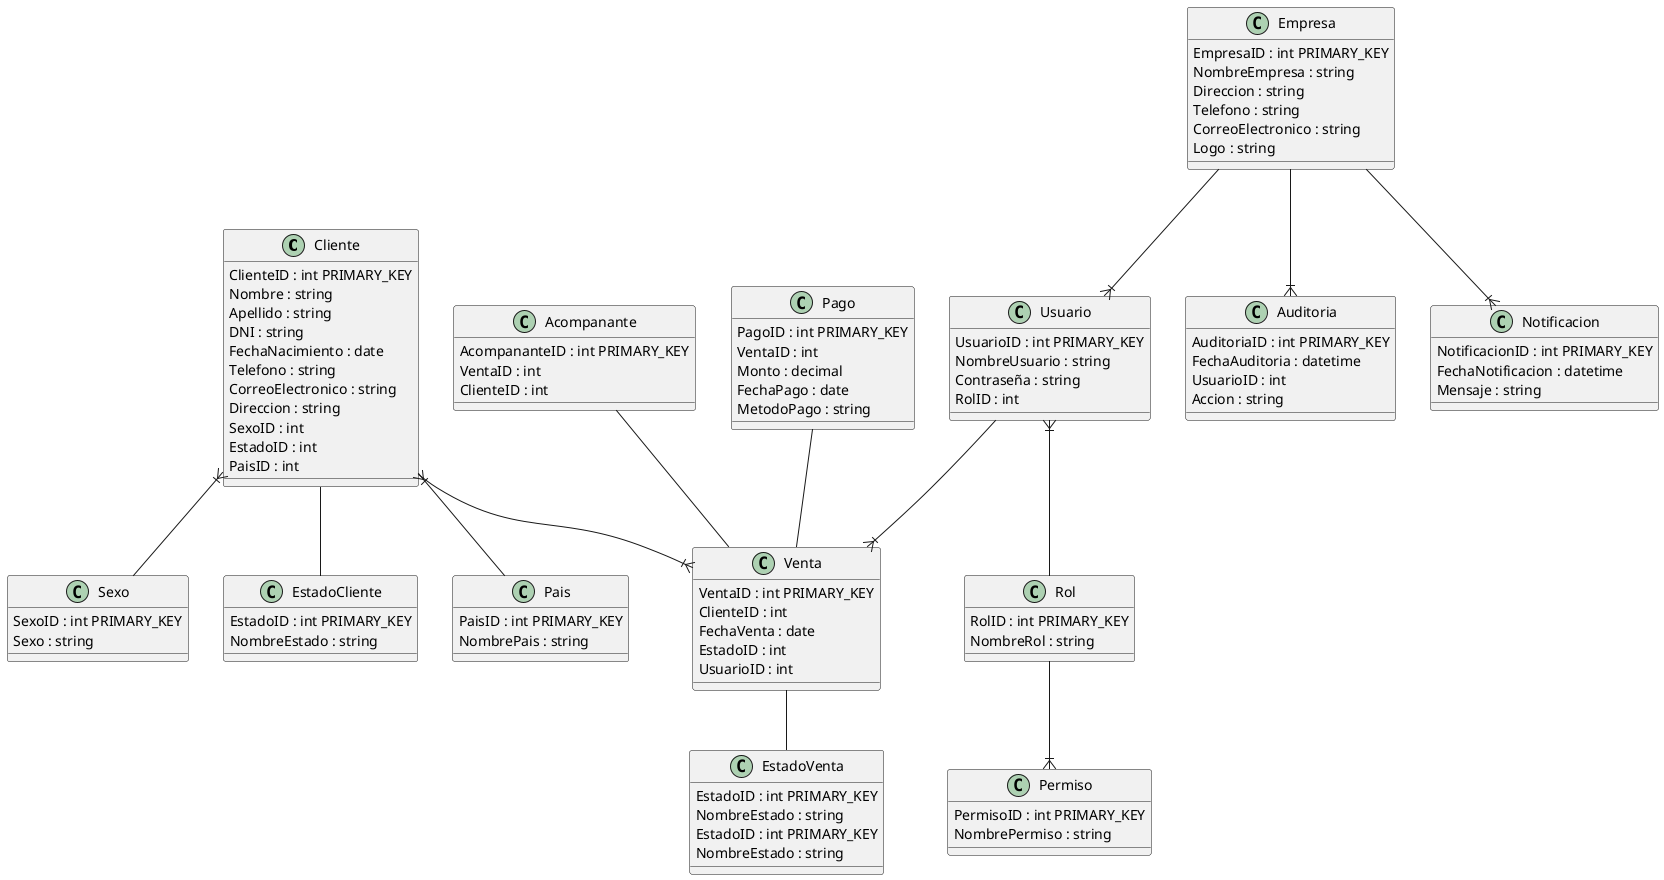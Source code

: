 @startuml modelo_de_datos

!define ENTITY class


ENTITY Cliente {
  ClienteID : int PRIMARY_KEY
  Nombre : string
  Apellido : string
  DNI : string
  FechaNacimiento : date
  Telefono : string
  CorreoElectronico : string
  Direccion : string
  SexoID : int
  EstadoID : int
  PaisID : int
}

ENTITY Sexo {
  SexoID : int PRIMARY_KEY
  Sexo : string
}

ENTITY EstadoCliente {
  EstadoID : int PRIMARY_KEY
  NombreEstado : string
}

ENTITY Pais {
  PaisID : int PRIMARY_KEY
  NombrePais : string
}

ENTITY Usuario {
  UsuarioID : int PRIMARY_KEY
  NombreUsuario : string
  Contraseña : string
  RolID : int
}

ENTITY Venta {
  VentaID : int PRIMARY_KEY
  ClienteID : int
  FechaVenta : date
  EstadoID : int
  UsuarioID : int
}

ENTITY Rol {
  RolID : int PRIMARY_KEY
  NombreRol : string
}

ENTITY Permiso {
  PermisoID : int PRIMARY_KEY
  NombrePermiso : string
}

ENTITY EstadoVenta {
  EstadoID : int PRIMARY_KEY
  NombreEstado : string
}

ENTITY EstadoVenta {
  EstadoID : int PRIMARY_KEY
  NombreEstado : string
}

ENTITY Acompanante {
  AcompananteID : int PRIMARY_KEY
  VentaID : int
  ClienteID : int
}

ENTITY Pago {
  PagoID : int PRIMARY_KEY
  VentaID : int
  Monto : decimal
  FechaPago : date
  MetodoPago : string
}

ENTITY Empresa {
  EmpresaID : int PRIMARY_KEY
  NombreEmpresa : string
  Direccion : string
  Telefono : string
  CorreoElectronico : string
  Logo : string
    
}

ENTITY Auditoria {
  AuditoriaID : int PRIMARY_KEY
  FechaAuditoria : datetime
  UsuarioID : int
  Accion : string
}

ENTITY Notificacion {
  NotificacionID : int PRIMARY_KEY
  FechaNotificacion : datetime
  Mensaje : string
}

Cliente }|-- Pais
Cliente --|{ Venta
Cliente }|-- Sexo
Cliente -- EstadoCliente

Usuario --|{ Venta
Usuario }|-- Rol
Rol --|{ Permiso
Empresa --|{ Auditoria
Empresa --|{ Notificacion
Venta -- EstadoVenta

Empresa --|{ Usuario

Acompanante -- Venta
Pago -- Venta

@enduml
